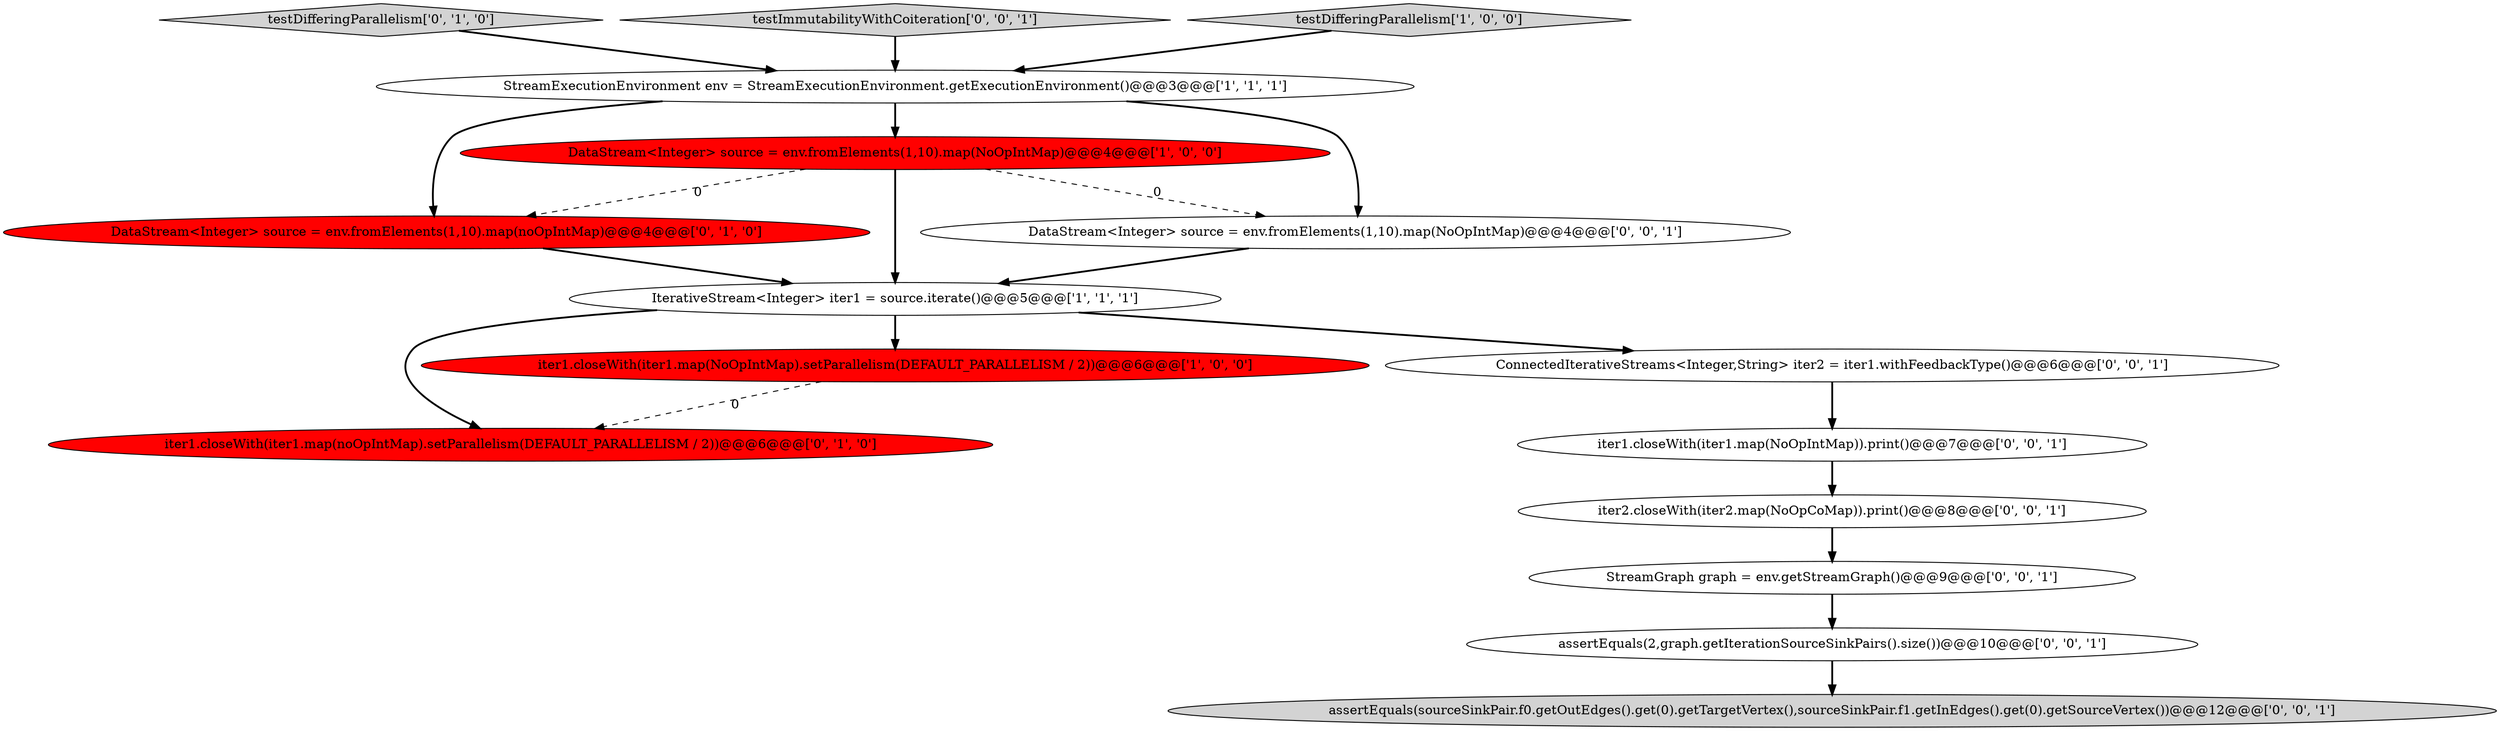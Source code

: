 digraph {
4 [style = filled, label = "DataStream<Integer> source = env.fromElements(1,10).map(NoOpIntMap)@@@4@@@['1', '0', '0']", fillcolor = red, shape = ellipse image = "AAA1AAABBB1BBB"];
14 [style = filled, label = "DataStream<Integer> source = env.fromElements(1,10).map(NoOpIntMap)@@@4@@@['0', '0', '1']", fillcolor = white, shape = ellipse image = "AAA0AAABBB3BBB"];
9 [style = filled, label = "iter2.closeWith(iter2.map(NoOpCoMap)).print()@@@8@@@['0', '0', '1']", fillcolor = white, shape = ellipse image = "AAA0AAABBB3BBB"];
10 [style = filled, label = "assertEquals(sourceSinkPair.f0.getOutEdges().get(0).getTargetVertex(),sourceSinkPair.f1.getInEdges().get(0).getSourceVertex())@@@12@@@['0', '0', '1']", fillcolor = lightgray, shape = ellipse image = "AAA0AAABBB3BBB"];
1 [style = filled, label = "iter1.closeWith(iter1.map(NoOpIntMap).setParallelism(DEFAULT_PARALLELISM / 2))@@@6@@@['1', '0', '0']", fillcolor = red, shape = ellipse image = "AAA1AAABBB1BBB"];
2 [style = filled, label = "StreamExecutionEnvironment env = StreamExecutionEnvironment.getExecutionEnvironment()@@@3@@@['1', '1', '1']", fillcolor = white, shape = ellipse image = "AAA0AAABBB1BBB"];
7 [style = filled, label = "testDifferingParallelism['0', '1', '0']", fillcolor = lightgray, shape = diamond image = "AAA0AAABBB2BBB"];
12 [style = filled, label = "testImmutabilityWithCoiteration['0', '0', '1']", fillcolor = lightgray, shape = diamond image = "AAA0AAABBB3BBB"];
15 [style = filled, label = "StreamGraph graph = env.getStreamGraph()@@@9@@@['0', '0', '1']", fillcolor = white, shape = ellipse image = "AAA0AAABBB3BBB"];
6 [style = filled, label = "DataStream<Integer> source = env.fromElements(1,10).map(noOpIntMap)@@@4@@@['0', '1', '0']", fillcolor = red, shape = ellipse image = "AAA1AAABBB2BBB"];
13 [style = filled, label = "ConnectedIterativeStreams<Integer,String> iter2 = iter1.withFeedbackType()@@@6@@@['0', '0', '1']", fillcolor = white, shape = ellipse image = "AAA0AAABBB3BBB"];
3 [style = filled, label = "IterativeStream<Integer> iter1 = source.iterate()@@@5@@@['1', '1', '1']", fillcolor = white, shape = ellipse image = "AAA0AAABBB1BBB"];
8 [style = filled, label = "iter1.closeWith(iter1.map(NoOpIntMap)).print()@@@7@@@['0', '0', '1']", fillcolor = white, shape = ellipse image = "AAA0AAABBB3BBB"];
0 [style = filled, label = "testDifferingParallelism['1', '0', '0']", fillcolor = lightgray, shape = diamond image = "AAA0AAABBB1BBB"];
5 [style = filled, label = "iter1.closeWith(iter1.map(noOpIntMap).setParallelism(DEFAULT_PARALLELISM / 2))@@@6@@@['0', '1', '0']", fillcolor = red, shape = ellipse image = "AAA1AAABBB2BBB"];
11 [style = filled, label = "assertEquals(2,graph.getIterationSourceSinkPairs().size())@@@10@@@['0', '0', '1']", fillcolor = white, shape = ellipse image = "AAA0AAABBB3BBB"];
3->13 [style = bold, label=""];
14->3 [style = bold, label=""];
6->3 [style = bold, label=""];
4->3 [style = bold, label=""];
12->2 [style = bold, label=""];
3->5 [style = bold, label=""];
4->14 [style = dashed, label="0"];
1->5 [style = dashed, label="0"];
13->8 [style = bold, label=""];
15->11 [style = bold, label=""];
3->1 [style = bold, label=""];
4->6 [style = dashed, label="0"];
2->4 [style = bold, label=""];
7->2 [style = bold, label=""];
2->6 [style = bold, label=""];
9->15 [style = bold, label=""];
11->10 [style = bold, label=""];
2->14 [style = bold, label=""];
0->2 [style = bold, label=""];
8->9 [style = bold, label=""];
}
